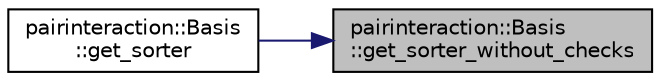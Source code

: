 digraph "pairinteraction::Basis::get_sorter_without_checks"
{
 // INTERACTIVE_SVG=YES
 // LATEX_PDF_SIZE
  bgcolor="transparent";
  edge [fontname="Helvetica",fontsize="10",labelfontname="Helvetica",labelfontsize="10"];
  node [fontname="Helvetica",fontsize="10",shape=record];
  rankdir="RL";
  Node1 [label="pairinteraction::Basis\l::get_sorter_without_checks",height=0.2,width=0.4,color="black", fillcolor="grey75", style="filled", fontcolor="black",tooltip=" "];
  Node1 -> Node2 [dir="back",color="midnightblue",fontsize="10",style="solid",fontname="Helvetica"];
  Node2 [label="pairinteraction::Basis\l::get_sorter",height=0.2,width=0.4,color="black",URL="$classpairinteraction_1_1Basis.html#afa9d0892a1dd752cb611f8f6b2823e5a",tooltip=" "];
}
